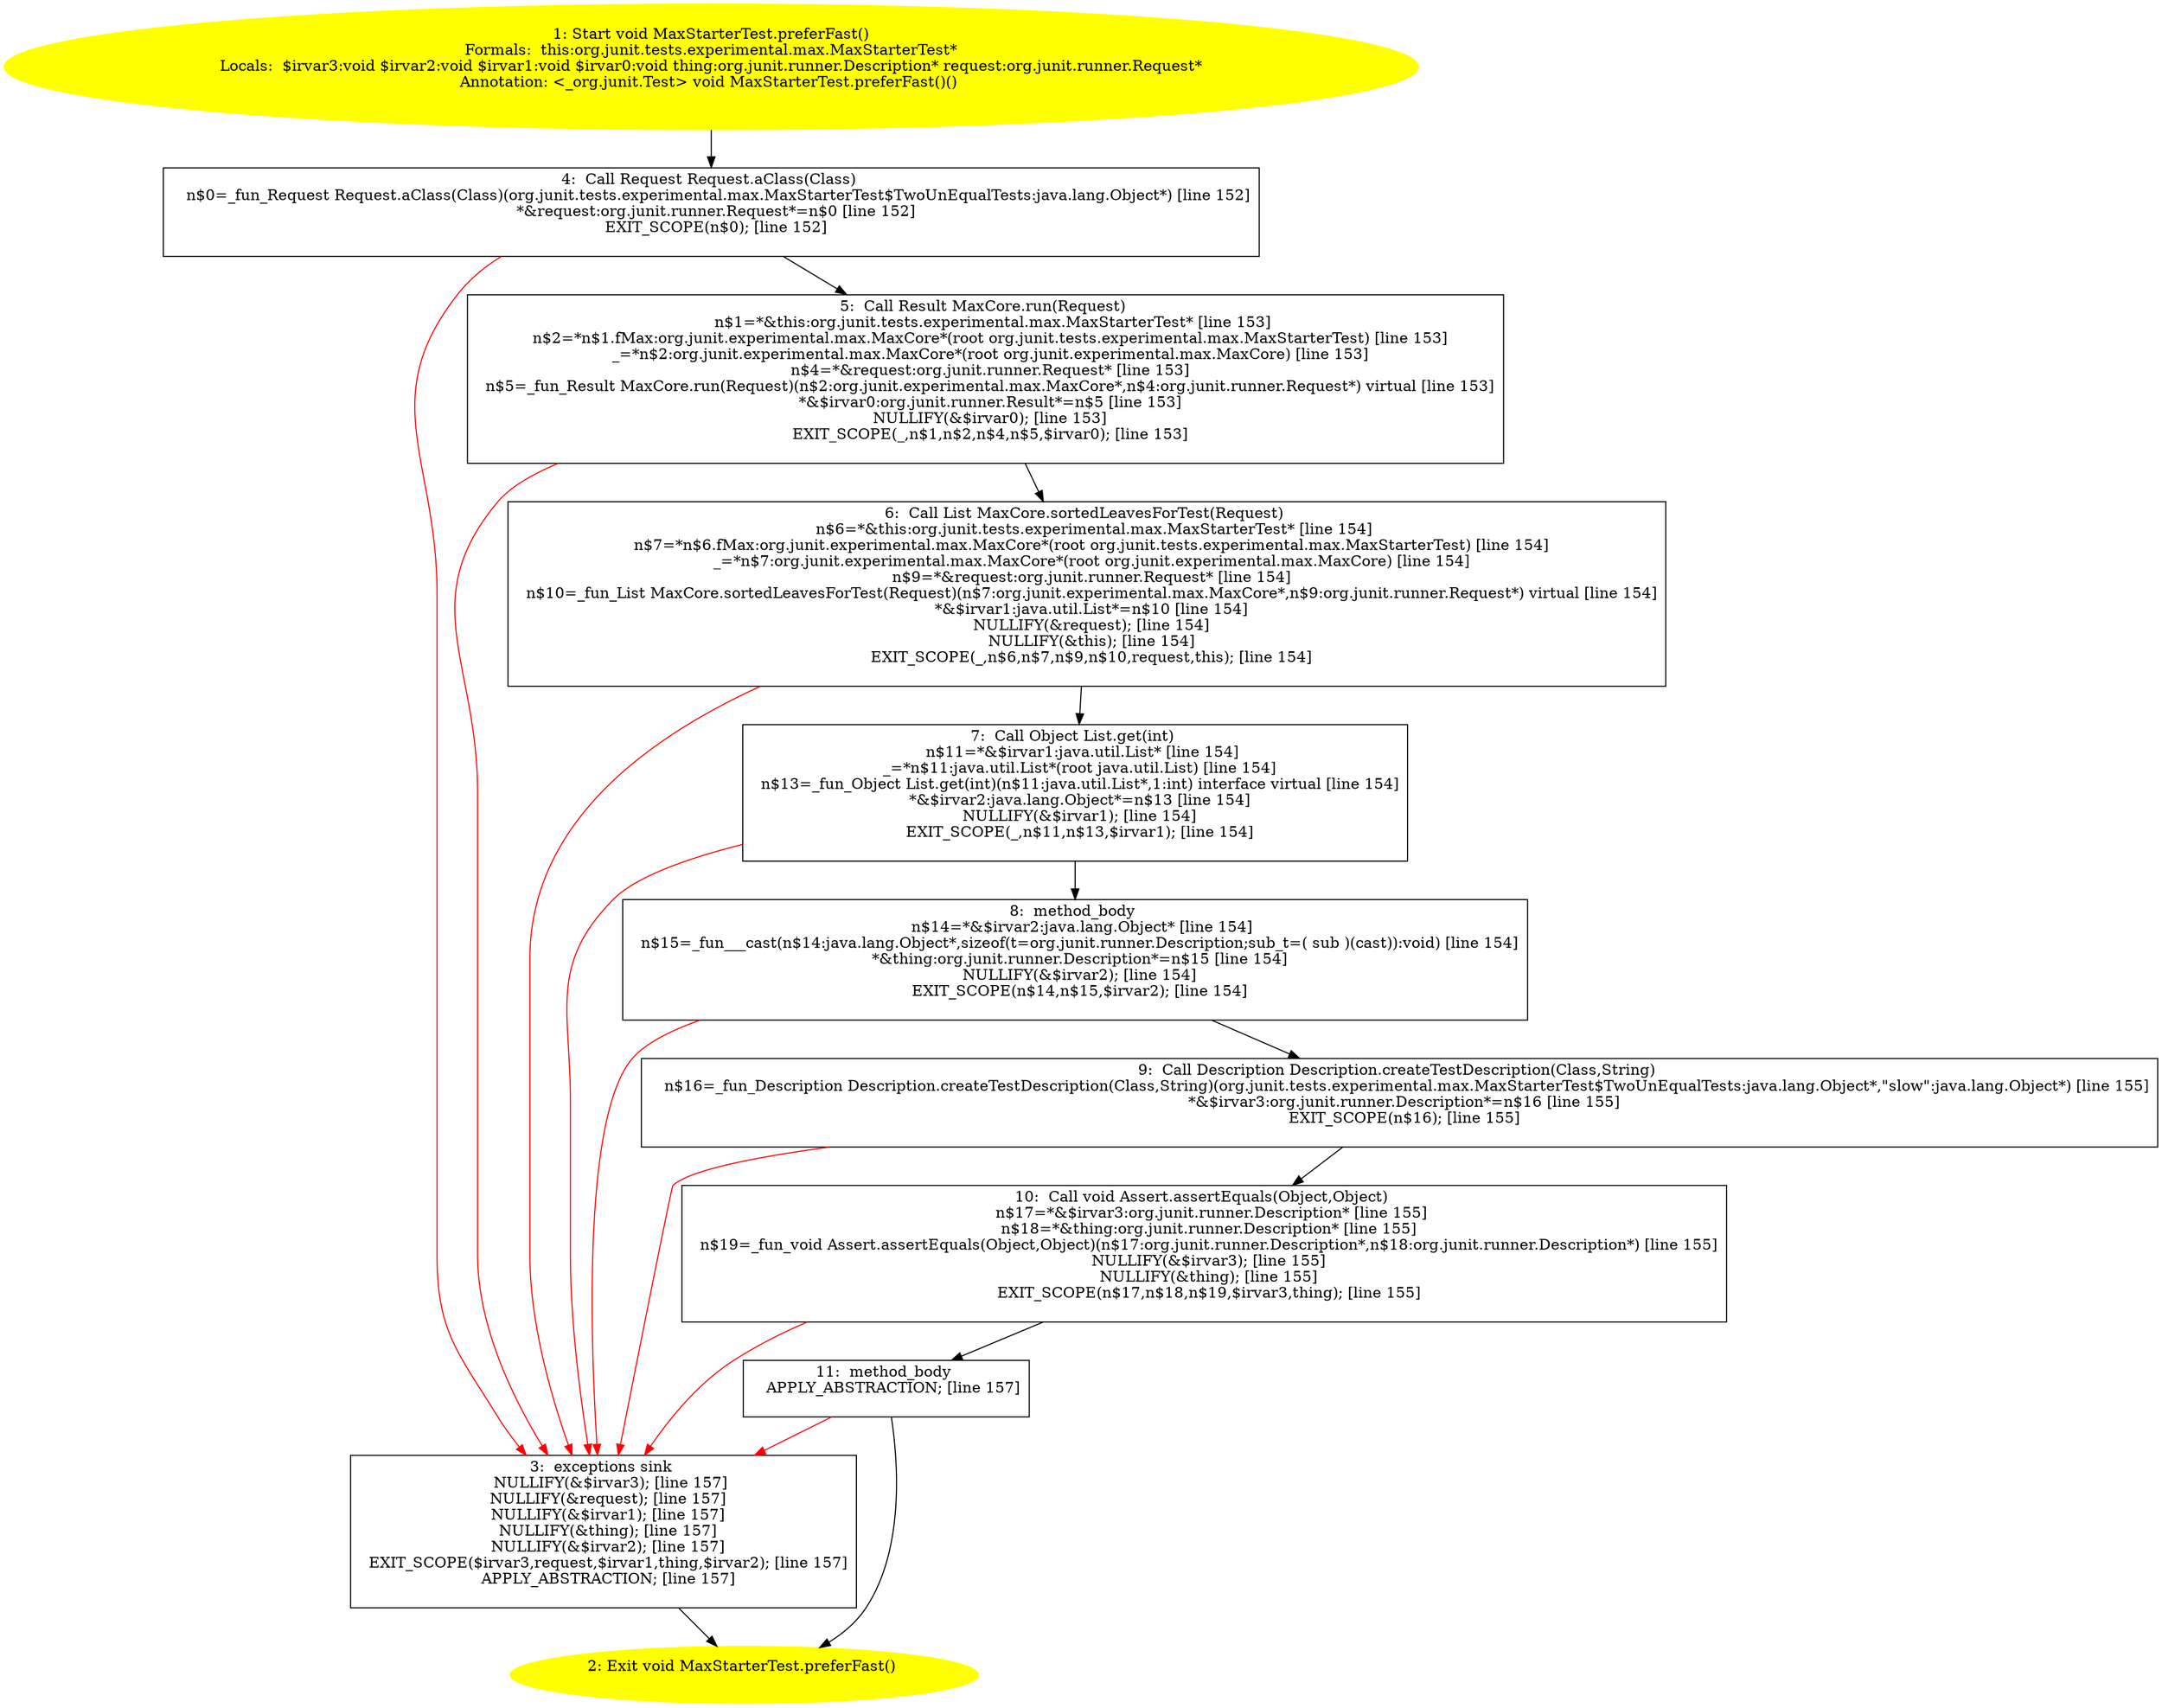 /* @generated */
digraph cfg {
"org.junit.tests.experimental.max.MaxStarterTest.preferFast():void.5d548d814d4b5e78c1f6596438f71086_1" [label="1: Start void MaxStarterTest.preferFast()\nFormals:  this:org.junit.tests.experimental.max.MaxStarterTest*\nLocals:  $irvar3:void $irvar2:void $irvar1:void $irvar0:void thing:org.junit.runner.Description* request:org.junit.runner.Request*\nAnnotation: <_org.junit.Test> void MaxStarterTest.preferFast()() \n  " color=yellow style=filled]
	

	 "org.junit.tests.experimental.max.MaxStarterTest.preferFast():void.5d548d814d4b5e78c1f6596438f71086_1" -> "org.junit.tests.experimental.max.MaxStarterTest.preferFast():void.5d548d814d4b5e78c1f6596438f71086_4" ;
"org.junit.tests.experimental.max.MaxStarterTest.preferFast():void.5d548d814d4b5e78c1f6596438f71086_2" [label="2: Exit void MaxStarterTest.preferFast() \n  " color=yellow style=filled]
	

"org.junit.tests.experimental.max.MaxStarterTest.preferFast():void.5d548d814d4b5e78c1f6596438f71086_3" [label="3:  exceptions sink \n   NULLIFY(&$irvar3); [line 157]\n  NULLIFY(&request); [line 157]\n  NULLIFY(&$irvar1); [line 157]\n  NULLIFY(&thing); [line 157]\n  NULLIFY(&$irvar2); [line 157]\n  EXIT_SCOPE($irvar3,request,$irvar1,thing,$irvar2); [line 157]\n  APPLY_ABSTRACTION; [line 157]\n " shape="box"]
	

	 "org.junit.tests.experimental.max.MaxStarterTest.preferFast():void.5d548d814d4b5e78c1f6596438f71086_3" -> "org.junit.tests.experimental.max.MaxStarterTest.preferFast():void.5d548d814d4b5e78c1f6596438f71086_2" ;
"org.junit.tests.experimental.max.MaxStarterTest.preferFast():void.5d548d814d4b5e78c1f6596438f71086_4" [label="4:  Call Request Request.aClass(Class) \n   n$0=_fun_Request Request.aClass(Class)(org.junit.tests.experimental.max.MaxStarterTest$TwoUnEqualTests:java.lang.Object*) [line 152]\n  *&request:org.junit.runner.Request*=n$0 [line 152]\n  EXIT_SCOPE(n$0); [line 152]\n " shape="box"]
	

	 "org.junit.tests.experimental.max.MaxStarterTest.preferFast():void.5d548d814d4b5e78c1f6596438f71086_4" -> "org.junit.tests.experimental.max.MaxStarterTest.preferFast():void.5d548d814d4b5e78c1f6596438f71086_5" ;
	 "org.junit.tests.experimental.max.MaxStarterTest.preferFast():void.5d548d814d4b5e78c1f6596438f71086_4" -> "org.junit.tests.experimental.max.MaxStarterTest.preferFast():void.5d548d814d4b5e78c1f6596438f71086_3" [color="red" ];
"org.junit.tests.experimental.max.MaxStarterTest.preferFast():void.5d548d814d4b5e78c1f6596438f71086_5" [label="5:  Call Result MaxCore.run(Request) \n   n$1=*&this:org.junit.tests.experimental.max.MaxStarterTest* [line 153]\n  n$2=*n$1.fMax:org.junit.experimental.max.MaxCore*(root org.junit.tests.experimental.max.MaxStarterTest) [line 153]\n  _=*n$2:org.junit.experimental.max.MaxCore*(root org.junit.experimental.max.MaxCore) [line 153]\n  n$4=*&request:org.junit.runner.Request* [line 153]\n  n$5=_fun_Result MaxCore.run(Request)(n$2:org.junit.experimental.max.MaxCore*,n$4:org.junit.runner.Request*) virtual [line 153]\n  *&$irvar0:org.junit.runner.Result*=n$5 [line 153]\n  NULLIFY(&$irvar0); [line 153]\n  EXIT_SCOPE(_,n$1,n$2,n$4,n$5,$irvar0); [line 153]\n " shape="box"]
	

	 "org.junit.tests.experimental.max.MaxStarterTest.preferFast():void.5d548d814d4b5e78c1f6596438f71086_5" -> "org.junit.tests.experimental.max.MaxStarterTest.preferFast():void.5d548d814d4b5e78c1f6596438f71086_6" ;
	 "org.junit.tests.experimental.max.MaxStarterTest.preferFast():void.5d548d814d4b5e78c1f6596438f71086_5" -> "org.junit.tests.experimental.max.MaxStarterTest.preferFast():void.5d548d814d4b5e78c1f6596438f71086_3" [color="red" ];
"org.junit.tests.experimental.max.MaxStarterTest.preferFast():void.5d548d814d4b5e78c1f6596438f71086_6" [label="6:  Call List MaxCore.sortedLeavesForTest(Request) \n   n$6=*&this:org.junit.tests.experimental.max.MaxStarterTest* [line 154]\n  n$7=*n$6.fMax:org.junit.experimental.max.MaxCore*(root org.junit.tests.experimental.max.MaxStarterTest) [line 154]\n  _=*n$7:org.junit.experimental.max.MaxCore*(root org.junit.experimental.max.MaxCore) [line 154]\n  n$9=*&request:org.junit.runner.Request* [line 154]\n  n$10=_fun_List MaxCore.sortedLeavesForTest(Request)(n$7:org.junit.experimental.max.MaxCore*,n$9:org.junit.runner.Request*) virtual [line 154]\n  *&$irvar1:java.util.List*=n$10 [line 154]\n  NULLIFY(&request); [line 154]\n  NULLIFY(&this); [line 154]\n  EXIT_SCOPE(_,n$6,n$7,n$9,n$10,request,this); [line 154]\n " shape="box"]
	

	 "org.junit.tests.experimental.max.MaxStarterTest.preferFast():void.5d548d814d4b5e78c1f6596438f71086_6" -> "org.junit.tests.experimental.max.MaxStarterTest.preferFast():void.5d548d814d4b5e78c1f6596438f71086_7" ;
	 "org.junit.tests.experimental.max.MaxStarterTest.preferFast():void.5d548d814d4b5e78c1f6596438f71086_6" -> "org.junit.tests.experimental.max.MaxStarterTest.preferFast():void.5d548d814d4b5e78c1f6596438f71086_3" [color="red" ];
"org.junit.tests.experimental.max.MaxStarterTest.preferFast():void.5d548d814d4b5e78c1f6596438f71086_7" [label="7:  Call Object List.get(int) \n   n$11=*&$irvar1:java.util.List* [line 154]\n  _=*n$11:java.util.List*(root java.util.List) [line 154]\n  n$13=_fun_Object List.get(int)(n$11:java.util.List*,1:int) interface virtual [line 154]\n  *&$irvar2:java.lang.Object*=n$13 [line 154]\n  NULLIFY(&$irvar1); [line 154]\n  EXIT_SCOPE(_,n$11,n$13,$irvar1); [line 154]\n " shape="box"]
	

	 "org.junit.tests.experimental.max.MaxStarterTest.preferFast():void.5d548d814d4b5e78c1f6596438f71086_7" -> "org.junit.tests.experimental.max.MaxStarterTest.preferFast():void.5d548d814d4b5e78c1f6596438f71086_8" ;
	 "org.junit.tests.experimental.max.MaxStarterTest.preferFast():void.5d548d814d4b5e78c1f6596438f71086_7" -> "org.junit.tests.experimental.max.MaxStarterTest.preferFast():void.5d548d814d4b5e78c1f6596438f71086_3" [color="red" ];
"org.junit.tests.experimental.max.MaxStarterTest.preferFast():void.5d548d814d4b5e78c1f6596438f71086_8" [label="8:  method_body \n   n$14=*&$irvar2:java.lang.Object* [line 154]\n  n$15=_fun___cast(n$14:java.lang.Object*,sizeof(t=org.junit.runner.Description;sub_t=( sub )(cast)):void) [line 154]\n  *&thing:org.junit.runner.Description*=n$15 [line 154]\n  NULLIFY(&$irvar2); [line 154]\n  EXIT_SCOPE(n$14,n$15,$irvar2); [line 154]\n " shape="box"]
	

	 "org.junit.tests.experimental.max.MaxStarterTest.preferFast():void.5d548d814d4b5e78c1f6596438f71086_8" -> "org.junit.tests.experimental.max.MaxStarterTest.preferFast():void.5d548d814d4b5e78c1f6596438f71086_9" ;
	 "org.junit.tests.experimental.max.MaxStarterTest.preferFast():void.5d548d814d4b5e78c1f6596438f71086_8" -> "org.junit.tests.experimental.max.MaxStarterTest.preferFast():void.5d548d814d4b5e78c1f6596438f71086_3" [color="red" ];
"org.junit.tests.experimental.max.MaxStarterTest.preferFast():void.5d548d814d4b5e78c1f6596438f71086_9" [label="9:  Call Description Description.createTestDescription(Class,String) \n   n$16=_fun_Description Description.createTestDescription(Class,String)(org.junit.tests.experimental.max.MaxStarterTest$TwoUnEqualTests:java.lang.Object*,\"slow\":java.lang.Object*) [line 155]\n  *&$irvar3:org.junit.runner.Description*=n$16 [line 155]\n  EXIT_SCOPE(n$16); [line 155]\n " shape="box"]
	

	 "org.junit.tests.experimental.max.MaxStarterTest.preferFast():void.5d548d814d4b5e78c1f6596438f71086_9" -> "org.junit.tests.experimental.max.MaxStarterTest.preferFast():void.5d548d814d4b5e78c1f6596438f71086_10" ;
	 "org.junit.tests.experimental.max.MaxStarterTest.preferFast():void.5d548d814d4b5e78c1f6596438f71086_9" -> "org.junit.tests.experimental.max.MaxStarterTest.preferFast():void.5d548d814d4b5e78c1f6596438f71086_3" [color="red" ];
"org.junit.tests.experimental.max.MaxStarterTest.preferFast():void.5d548d814d4b5e78c1f6596438f71086_10" [label="10:  Call void Assert.assertEquals(Object,Object) \n   n$17=*&$irvar3:org.junit.runner.Description* [line 155]\n  n$18=*&thing:org.junit.runner.Description* [line 155]\n  n$19=_fun_void Assert.assertEquals(Object,Object)(n$17:org.junit.runner.Description*,n$18:org.junit.runner.Description*) [line 155]\n  NULLIFY(&$irvar3); [line 155]\n  NULLIFY(&thing); [line 155]\n  EXIT_SCOPE(n$17,n$18,n$19,$irvar3,thing); [line 155]\n " shape="box"]
	

	 "org.junit.tests.experimental.max.MaxStarterTest.preferFast():void.5d548d814d4b5e78c1f6596438f71086_10" -> "org.junit.tests.experimental.max.MaxStarterTest.preferFast():void.5d548d814d4b5e78c1f6596438f71086_11" ;
	 "org.junit.tests.experimental.max.MaxStarterTest.preferFast():void.5d548d814d4b5e78c1f6596438f71086_10" -> "org.junit.tests.experimental.max.MaxStarterTest.preferFast():void.5d548d814d4b5e78c1f6596438f71086_3" [color="red" ];
"org.junit.tests.experimental.max.MaxStarterTest.preferFast():void.5d548d814d4b5e78c1f6596438f71086_11" [label="11:  method_body \n   APPLY_ABSTRACTION; [line 157]\n " shape="box"]
	

	 "org.junit.tests.experimental.max.MaxStarterTest.preferFast():void.5d548d814d4b5e78c1f6596438f71086_11" -> "org.junit.tests.experimental.max.MaxStarterTest.preferFast():void.5d548d814d4b5e78c1f6596438f71086_2" ;
	 "org.junit.tests.experimental.max.MaxStarterTest.preferFast():void.5d548d814d4b5e78c1f6596438f71086_11" -> "org.junit.tests.experimental.max.MaxStarterTest.preferFast():void.5d548d814d4b5e78c1f6596438f71086_3" [color="red" ];
}
